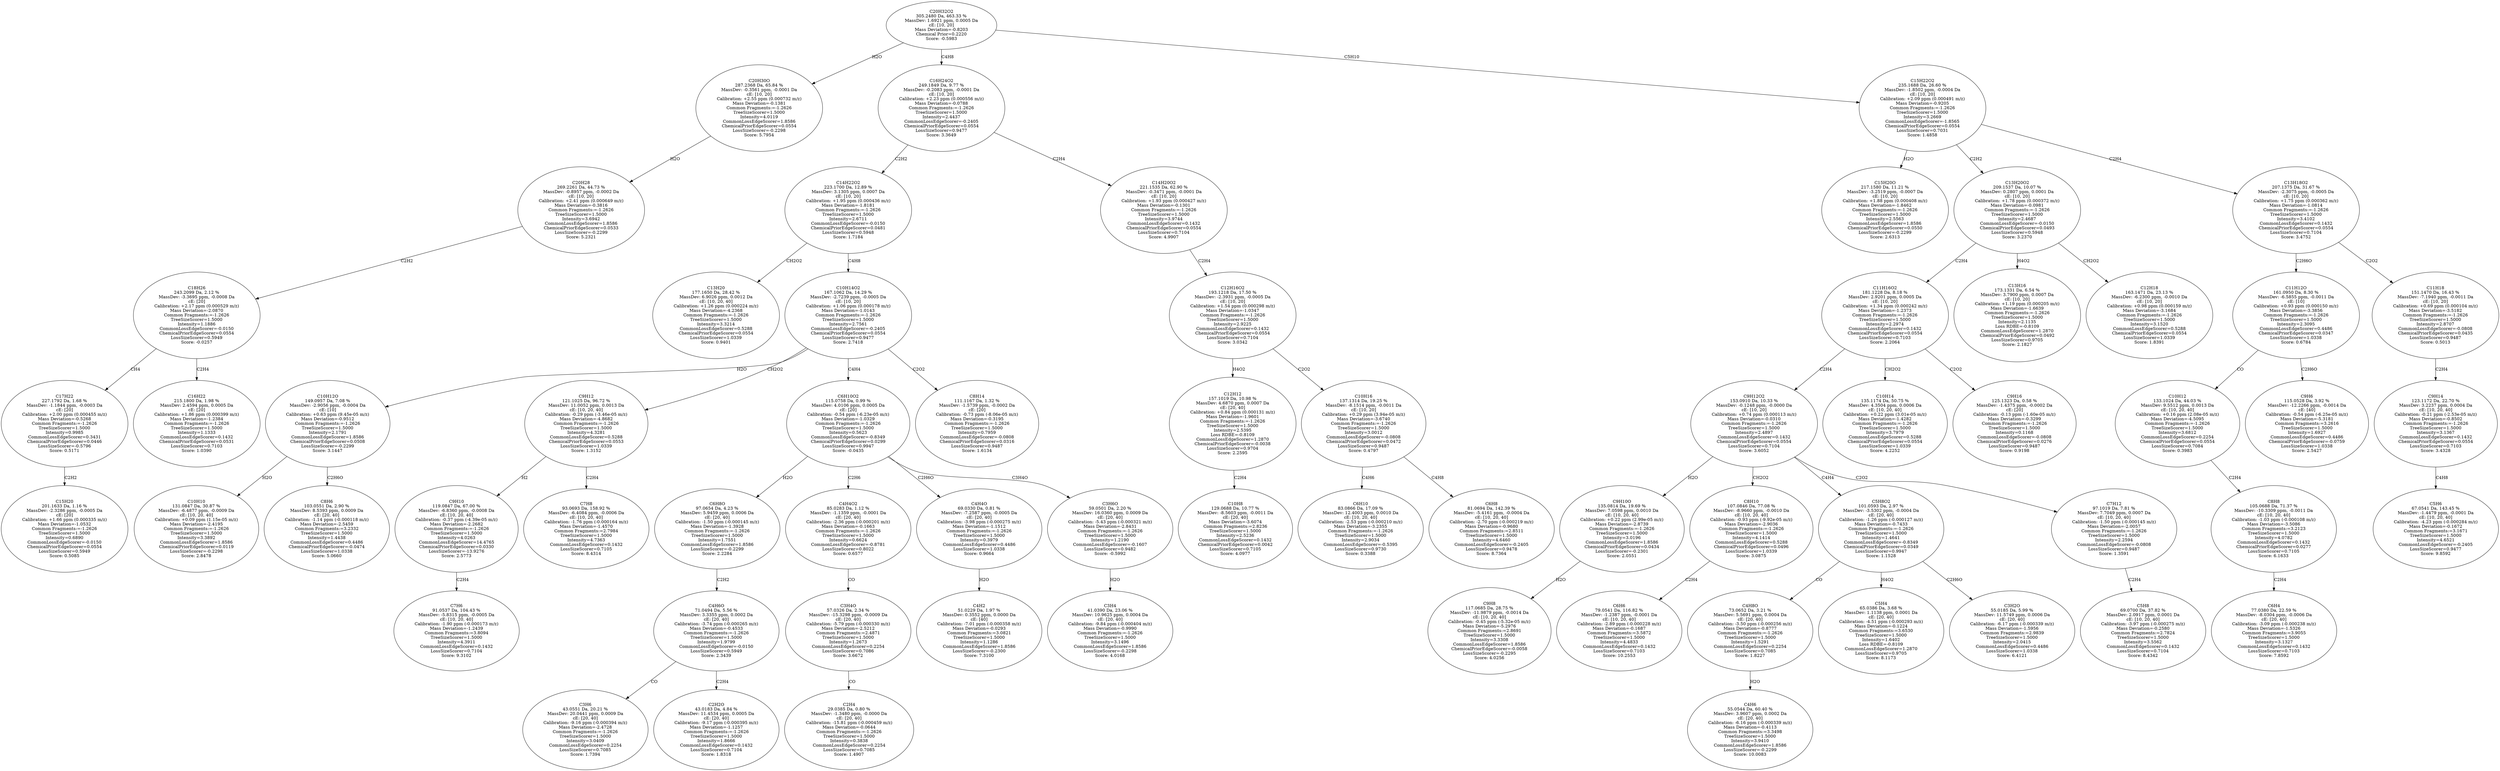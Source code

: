 strict digraph {
v1 [label="C15H20\n201.1633 Da, 1.16 %\nMassDev: -2.3286 ppm, -0.0005 Da\ncE: [20]\nCalibration: +1.66 ppm (0.000335 m/z)\nMass Deviation=-1.0532\nCommon Fragments:=-1.2626\nTreeSizeScorer=1.5000\nIntensity=0.6890\nCommonLossEdgeScorer=-0.0150\nChemicalPriorEdgeScorer=0.0554\nLossSizeScorer=0.5949\nScore: 0.5085"];
v2 [label="C17H22\n227.1792 Da, 1.68 %\nMassDev: -1.1844 ppm, -0.0003 Da\ncE: [20]\nCalibration: +2.00 ppm (0.000455 m/z)\nMass Deviation=-0.5268\nCommon Fragments:=-1.2626\nTreeSizeScorer=1.5000\nIntensity=0.9985\nCommonLossEdgeScorer=0.3431\nChemicalPriorEdgeScorer=0.0446\nLossSizeScorer=-0.5796\nScore: 0.5171"];
v3 [label="C16H22\n215.1800 Da, 1.98 %\nMassDev: 2.4594 ppm, 0.0005 Da\ncE: [20]\nCalibration: +1.86 ppm (0.000399 m/z)\nMass Deviation=-1.2384\nCommon Fragments:=-1.2626\nTreeSizeScorer=1.5000\nIntensity=1.1333\nCommonLossEdgeScorer=0.1432\nChemicalPriorEdgeScorer=0.0531\nLossSizeScorer=0.7103\nScore: 1.0390"];
v4 [label="C18H26\n243.2099 Da, 2.12 %\nMassDev: -3.3695 ppm, -0.0008 Da\ncE: [20]\nCalibration: +2.17 ppm (0.000529 m/z)\nMass Deviation=-2.0870\nCommon Fragments:=-1.2626\nTreeSizeScorer=1.5000\nIntensity=1.1886\nCommonLossEdgeScorer=-0.0150\nChemicalPriorEdgeScorer=0.0554\nLossSizeScorer=0.5949\nScore: -0.0257"];
v5 [label="C20H28\n269.2261 Da, 44.73 %\nMassDev: -0.8957 ppm, -0.0002 Da\ncE: [10, 20]\nCalibration: +2.41 ppm (0.000649 m/z)\nMass Deviation=-0.3816\nCommon Fragments:=-1.2626\nTreeSizeScorer=1.5000\nIntensity=3.6942\nCommonLossEdgeScorer=1.8586\nChemicalPriorEdgeScorer=0.0533\nLossSizeScorer=-0.2299\nScore: 5.2321"];
v6 [label="C20H30O\n287.2368 Da, 65.84 %\nMassDev: -0.3561 ppm, -0.0001 Da\ncE: [10, 20]\nCalibration: +2.55 ppm (0.000732 m/z)\nMass Deviation=-0.1381\nCommon Fragments:=-1.2626\nTreeSizeScorer=1.5000\nIntensity=4.0119\nCommonLossEdgeScorer=1.8586\nChemicalPriorEdgeScorer=0.0554\nLossSizeScorer=-0.2298\nScore: 5.7954"];
v7 [label="C13H20\n177.1650 Da, 28.42 %\nMassDev: 6.9026 ppm, 0.0012 Da\ncE: [10, 20, 40]\nCalibration: +1.26 ppm (0.000224 m/z)\nMass Deviation=-4.2368\nCommon Fragments:=-1.2626\nTreeSizeScorer=1.5000\nIntensity=3.3214\nCommonLossEdgeScorer=0.5288\nChemicalPriorEdgeScorer=0.0554\nLossSizeScorer=1.0339\nScore: 0.9401"];
v8 [label="C10H10\n131.0847 Da, 30.87 %\nMassDev: -6.4877 ppm, -0.0009 Da\ncE: [10, 20, 40]\nCalibration: +0.09 ppm (1.15e-05 m/z)\nMass Deviation=-2.4195\nCommon Fragments:=-1.2626\nTreeSizeScorer=1.5000\nIntensity=3.3892\nCommonLossEdgeScorer=1.8586\nChemicalPriorEdgeScorer=0.0119\nLossSizeScorer=-0.2298\nScore: 2.8478"];
v9 [label="C8H6\n103.0551 Da, 2.90 %\nMassDev: 8.5393 ppm, 0.0009 Da\ncE: [20, 40]\nCalibration: -1.14 ppm (-0.000118 m/z)\nMass Deviation=-2.5459\nCommon Fragments:=3.2332\nTreeSizeScorer=1.5000\nIntensity=1.4438\nCommonLossEdgeScorer=0.4486\nChemicalPriorEdgeScorer=-0.0474\nLossSizeScorer=1.0338\nScore: 5.0660"];
v10 [label="C10H12O\n149.0957 Da, 7.08 %\nMassDev: -2.9056 ppm, -0.0004 Da\ncE: [10]\nCalibration: +0.63 ppm (9.45e-05 m/z)\nMass Deviation=-0.9512\nCommon Fragments:=-1.2626\nTreeSizeScorer=1.5000\nIntensity=2.1791\nCommonLossEdgeScorer=1.8586\nChemicalPriorEdgeScorer=0.0508\nLossSizeScorer=-0.2299\nScore: 3.1447"];
v11 [label="C7H6\n91.0537 Da, 104.43 %\nMassDev: -5.8315 ppm, -0.0005 Da\ncE: [10, 20, 40]\nCalibration: -1.90 ppm (-0.000173 m/z)\nMass Deviation=-1.2439\nCommon Fragments:=3.8094\nTreeSizeScorer=1.5000\nIntensity=4.3911\nCommonLossEdgeScorer=0.1432\nLossSizeScorer=0.7104\nScore: 9.3102"];
v12 [label="C9H10\n119.0847 Da, 67.00 %\nMassDev: -6.8360 ppm, -0.0008 Da\ncE: [10, 20, 40]\nCalibration: -0.37 ppm (-4.39e-05 m/z)\nMass Deviation=-2.2682\nCommon Fragments:=-1.2626\nTreeSizeScorer=1.5000\nIntensity=4.0263\nCommonLossEdgeScorer=14.4765\nChemicalPriorEdgeScorer=0.0330\nLossSizeScorer=-13.9276\nScore: 2.5773"];
v13 [label="C7H8\n93.0693 Da, 158.92 %\nMassDev: -6.4084 ppm, -0.0006 Da\ncE: [10, 20, 40]\nCalibration: -1.76 ppm (-0.000164 m/z)\nMass Deviation=-1.4570\nCommon Fragments:=2.7984\nTreeSizeScorer=1.5000\nIntensity=4.7363\nCommonLossEdgeScorer=0.1432\nLossSizeScorer=0.7105\nScore: 8.4314"];
v14 [label="C9H12\n121.1025 Da, 96.72 %\nMassDev: 11.0052 ppm, 0.0013 Da\ncE: [10, 20, 40]\nCalibration: -0.29 ppm (-3.46e-05 m/z)\nMass Deviation=-4.8682\nCommon Fragments:=-1.2626\nTreeSizeScorer=1.5000\nIntensity=4.3281\nCommonLossEdgeScorer=0.5288\nChemicalPriorEdgeScorer=0.0553\nLossSizeScorer=1.0339\nScore: 1.3152"];
v15 [label="C3H6\n43.0551 Da, 20.21 %\nMassDev: 20.0441 ppm, 0.0009 Da\ncE: [20, 40]\nCalibration: -9.16 ppm (-0.000394 m/z)\nMass Deviation=-2.4728\nCommon Fragments:=-1.2626\nTreeSizeScorer=1.5000\nIntensity=3.0409\nCommonLossEdgeScorer=0.2254\nLossSizeScorer=0.7085\nScore: 1.7394"];
v16 [label="C2H2O\n43.0183 Da, 4.84 %\nMassDev: 11.4534 ppm, 0.0005 Da\ncE: [20, 40]\nCalibration: -9.17 ppm (-0.000395 m/z)\nMass Deviation=-1.1257\nCommon Fragments:=-1.2626\nTreeSizeScorer=1.5000\nIntensity=1.8666\nCommonLossEdgeScorer=0.1432\nLossSizeScorer=0.7104\nScore: 1.8318"];
v17 [label="C4H6O\n71.0494 Da, 5.56 %\nMassDev: 3.3355 ppm, 0.0002 Da\ncE: [20, 40]\nCalibration: -3.74 ppm (-0.000265 m/z)\nMass Deviation=-0.4533\nCommon Fragments:=-1.2626\nTreeSizeScorer=1.5000\nIntensity=1.9799\nCommonLossEdgeScorer=-0.0150\nLossSizeScorer=0.5949\nScore: 2.3439"];
v18 [label="C6H8O\n97.0654 Da, 4.23 %\nMassDev: 5.9459 ppm, 0.0006 Da\ncE: [20, 40]\nCalibration: -1.50 ppm (-0.000145 m/z)\nMass Deviation=-1.3928\nCommon Fragments:=-1.2626\nTreeSizeScorer=1.5000\nIntensity=1.7551\nCommonLossEdgeScorer=1.8586\nLossSizeScorer=-0.2299\nScore: 2.2284"];
v19 [label="C2H4\n29.0385 Da, 0.80 %\nMassDev: -1.3480 ppm, -0.0000 Da\ncE: [20, 40]\nCalibration: -15.81 ppm (-0.000459 m/z)\nMass Deviation=-0.0644\nCommon Fragments:=-1.2626\nTreeSizeScorer=1.5000\nIntensity=0.3838\nCommonLossEdgeScorer=0.2254\nLossSizeScorer=0.7085\nScore: 1.4907"];
v20 [label="C3H4O\n57.0326 Da, 2.34 %\nMassDev: -15.3298 ppm, -0.0009 Da\ncE: [20, 40]\nCalibration: -5.79 ppm (-0.000330 m/z)\nMass Deviation=-2.5212\nCommon Fragments:=2.4871\nTreeSizeScorer=1.5000\nIntensity=1.2673\nCommonLossEdgeScorer=0.2254\nLossSizeScorer=0.7086\nScore: 3.6672"];
v21 [label="C4H4O2\n85.0283 Da, 1.12 %\nMassDev: -1.1359 ppm, -0.0001 Da\ncE: [20, 40]\nCalibration: -2.36 ppm (-0.000201 m/z)\nMass Deviation=-0.1663\nCommon Fragments:=-1.2626\nTreeSizeScorer=1.5000\nIntensity=0.6624\nCommonLossEdgeScorer=-0.8781\nLossSizeScorer=0.8022\nScore: 0.6577"];
v22 [label="C4H2\n51.0229 Da, 1.97 %\nMassDev: 0.3552 ppm, 0.0000 Da\ncE: [40]\nCalibration: -7.01 ppm (-0.000358 m/z)\nMass Deviation=-0.0293\nCommon Fragments:=3.0821\nTreeSizeScorer=1.5000\nIntensity=1.1286\nCommonLossEdgeScorer=1.8586\nLossSizeScorer=-0.2300\nScore: 7.3100"];
v23 [label="C4H4O\n69.0330 Da, 0.81 %\nMassDev: -7.2587 ppm, -0.0005 Da\ncE: [20, 40]\nCalibration: -3.98 ppm (-0.000275 m/z)\nMass Deviation=-1.1512\nCommon Fragments:=-1.2626\nTreeSizeScorer=1.5000\nIntensity=0.3979\nCommonLossEdgeScorer=0.4486\nLossSizeScorer=1.0338\nScore: 0.9664"];
v24 [label="C3H4\n41.0390 Da, 23.06 %\nMassDev: 10.9625 ppm, 0.0004 Da\ncE: [20, 40]\nCalibration: -9.84 ppm (-0.000404 m/z)\nMass Deviation=-0.9990\nCommon Fragments:=-1.2626\nTreeSizeScorer=1.5000\nIntensity=3.1496\nCommonLossEdgeScorer=1.8586\nLossSizeScorer=-0.2298\nScore: 4.0168"];
v25 [label="C3H6O\n59.0501 Da, 2.20 %\nMassDev: 16.0360 ppm, 0.0009 Da\ncE: [20, 40]\nCalibration: -5.43 ppm (-0.000321 m/z)\nMass Deviation=-2.8431\nCommon Fragments:=-1.2626\nTreeSizeScorer=1.5000\nIntensity=1.2190\nCommonLossEdgeScorer=-0.1607\nLossSizeScorer=0.9482\nScore: -0.5992"];
v26 [label="C6H10O2\n115.0758 Da, 0.99 %\nMassDev: 4.0106 ppm, 0.0005 Da\ncE: [20]\nCalibration: -0.54 ppm (-6.23e-05 m/z)\nMass Deviation=-1.0329\nCommon Fragments:=-1.2626\nTreeSizeScorer=1.5000\nIntensity=0.5623\nCommonLossEdgeScorer=-0.8349\nChemicalPriorEdgeScorer=0.0299\nLossSizeScorer=0.9947\nScore: -0.0435"];
v27 [label="C8H14\n111.1167 Da, 1.32 %\nMassDev: -1.5739 ppm, -0.0002 Da\ncE: [20]\nCalibration: -0.73 ppm (-8.06e-05 m/z)\nMass Deviation=-0.3195\nCommon Fragments:=-1.2626\nTreeSizeScorer=1.5000\nIntensity=0.7959\nCommonLossEdgeScorer=-0.0808\nChemicalPriorEdgeScorer=0.0316\nLossSizeScorer=0.9487\nScore: 1.6134"];
v28 [label="C10H14O2\n167.1062 Da, 14.29 %\nMassDev: -2.7239 ppm, -0.0005 Da\ncE: [10, 20]\nCalibration: +1.06 ppm (0.000178 m/z)\nMass Deviation=-1.0143\nCommon Fragments:=-1.2626\nTreeSizeScorer=1.5000\nIntensity=2.7561\nCommonLossEdgeScorer=-0.2405\nChemicalPriorEdgeScorer=0.0554\nLossSizeScorer=0.9477\nScore: 2.7418"];
v29 [label="C14H22O2\n223.1700 Da, 12.89 %\nMassDev: 3.1305 ppm, 0.0007 Da\ncE: [10, 20]\nCalibration: +1.95 ppm (0.000436 m/z)\nMass Deviation=-1.8181\nCommon Fragments:=-1.2626\nTreeSizeScorer=1.5000\nIntensity=2.6711\nCommonLossEdgeScorer=-0.0150\nChemicalPriorEdgeScorer=0.0481\nLossSizeScorer=0.5948\nScore: 1.7184"];
v30 [label="C10H8\n129.0688 Da, 10.77 %\nMassDev: -8.5603 ppm, -0.0011 Da\ncE: [20, 40]\nMass Deviation=-3.6074\nCommon Fragments:=2.8236\nTreeSizeScorer=1.5000\nIntensity=2.5236\nCommonLossEdgeScorer=0.1432\nChemicalPriorEdgeScorer=0.0042\nLossSizeScorer=0.7105\nScore: 4.0977"];
v31 [label="C12H12\n157.1019 Da, 10.98 %\nMassDev: 4.6870 ppm, 0.0007 Da\ncE: [20, 40]\nCalibration: +0.84 ppm (0.000131 m/z)\nMass Deviation=-1.9601\nCommon Fragments:=-1.2626\nTreeSizeScorer=1.5000\nIntensity=2.5395\nLoss RDBE=-0.8109\nCommonLossEdgeScorer=1.2870\nChemicalPriorEdgeScorer=-0.0038\nLossSizeScorer=0.9704\nScore: 2.2595"];
v32 [label="C6H10\n83.0866 Da, 17.09 %\nMassDev: 12.4003 ppm, 0.0010 Da\ncE: [10, 20, 40]\nCalibration: -2.53 ppm (-0.000210 m/z)\nMass Deviation=-3.2355\nCommon Fragments:=-1.2626\nTreeSizeScorer=1.5000\nIntensity=2.9034\nCommonLossEdgeScorer=-0.5395\nLossSizeScorer=0.9730\nScore: 0.3388"];
v33 [label="C6H8\n81.0694 Da, 142.39 %\nMassDev: -5.4161 ppm, -0.0004 Da\ncE: [10, 20, 40]\nCalibration: -2.70 ppm (-0.000219 m/z)\nMass Deviation=-0.9680\nCommon Fragments:=2.8511\nTreeSizeScorer=1.5000\nIntensity=4.6460\nCommonLossEdgeScorer=-0.2405\nLossSizeScorer=0.9478\nScore: 8.7364"];
v34 [label="C10H16\n137.1314 Da, 19.25 %\nMassDev: -8.1514 ppm, -0.0011 Da\ncE: [10, 20]\nCalibration: +0.29 ppm (3.94e-05 m/z)\nMass Deviation=-3.6740\nCommon Fragments:=-1.2626\nTreeSizeScorer=1.5000\nIntensity=3.0012\nCommonLossEdgeScorer=-0.0808\nChemicalPriorEdgeScorer=0.0472\nLossSizeScorer=0.9487\nScore: 0.4797"];
v35 [label="C12H16O2\n193.1218 Da, 17.50 %\nMassDev: -2.3931 ppm, -0.0005 Da\ncE: [10, 20]\nCalibration: +1.54 ppm (0.000298 m/z)\nMass Deviation=-1.0347\nCommon Fragments:=-1.2626\nTreeSizeScorer=1.5000\nIntensity=2.9225\nCommonLossEdgeScorer=0.1432\nChemicalPriorEdgeScorer=0.0554\nLossSizeScorer=0.7104\nScore: 3.0342"];
v36 [label="C14H20O2\n221.1535 Da, 62.90 %\nMassDev: -0.3471 ppm, -0.0001 Da\ncE: [10, 20]\nCalibration: +1.93 ppm (0.000427 m/z)\nMass Deviation=-0.1301\nCommon Fragments:=-1.2626\nTreeSizeScorer=1.5000\nIntensity=3.9744\nCommonLossEdgeScorer=0.1432\nChemicalPriorEdgeScorer=0.0554\nLossSizeScorer=0.7104\nScore: 4.9907"];
v37 [label="C16H24O2\n249.1849 Da, 9.77 %\nMassDev: -0.2083 ppm, -0.0001 Da\ncE: [10, 20]\nCalibration: +2.23 ppm (0.000556 m/z)\nMass Deviation=-0.0788\nCommon Fragments:=-1.2626\nTreeSizeScorer=1.5000\nIntensity=2.4437\nCommonLossEdgeScorer=-0.2405\nChemicalPriorEdgeScorer=0.0554\nLossSizeScorer=0.9477\nScore: 3.3649"];
v38 [label="C15H20O\n217.1580 Da, 11.21 %\nMassDev: -3.2519 ppm, -0.0007 Da\ncE: [10, 20]\nCalibration: +1.88 ppm (0.000408 m/z)\nMass Deviation=-1.8462\nCommon Fragments:=-1.2626\nTreeSizeScorer=1.5000\nIntensity=2.5563\nCommonLossEdgeScorer=1.8586\nChemicalPriorEdgeScorer=0.0550\nLossSizeScorer=-0.2299\nScore: 2.6313"];
v39 [label="C9H8\n117.0685 Da, 28.75 %\nMassDev: -11.9879 ppm, -0.0014 Da\ncE: [10, 20, 40]\nCalibration: -0.45 ppm (-5.32e-05 m/z)\nMass Deviation=-5.2976\nCommon Fragments:=2.8691\nTreeSizeScorer=1.5000\nIntensity=3.3308\nCommonLossEdgeScorer=1.8586\nChemicalPriorEdgeScorer=-0.0058\nLossSizeScorer=-0.2295\nScore: 4.0256"];
v40 [label="C9H10O\n135.0814 Da, 19.69 %\nMassDev: 7.0598 ppm, 0.0010 Da\ncE: [10, 20, 40]\nCalibration: +0.22 ppm (2.99e-05 m/z)\nMass Deviation=-2.8739\nCommon Fragments:=-1.2626\nTreeSizeScorer=1.5000\nIntensity=3.0196\nCommonLossEdgeScorer=1.8586\nChemicalPriorEdgeScorer=0.0434\nLossSizeScorer=-0.2301\nScore: 2.0551"];
v41 [label="C6H6\n79.0541 Da, 116.82 %\nMassDev: -1.2387 ppm, -0.0001 Da\ncE: [10, 20, 40]\nCalibration: -2.89 ppm (-0.000228 m/z)\nMass Deviation=-0.1687\nCommon Fragments:=3.5872\nTreeSizeScorer=1.5000\nIntensity=4.4833\nCommonLossEdgeScorer=0.1432\nLossSizeScorer=0.7103\nScore: 10.2553"];
v42 [label="C8H10\n107.0846 Da, 77.08 %\nMassDev: -8.9660 ppm, -0.0010 Da\ncE: [10, 20, 40]\nCalibration: -0.93 ppm (-9.92e-05 m/z)\nMass Deviation=-2.9036\nCommon Fragments:=-1.2626\nTreeSizeScorer=1.5000\nIntensity=4.1414\nCommonLossEdgeScorer=0.5288\nChemicalPriorEdgeScorer=0.0496\nLossSizeScorer=1.0339\nScore: 3.0875"];
v43 [label="C4H6\n55.0544 Da, 60.40 %\nMassDev: 3.9607 ppm, 0.0002 Da\ncE: [20, 40]\nCalibration: -6.16 ppm (-0.000339 m/z)\nMass Deviation=-0.4113\nCommon Fragments:=3.3498\nTreeSizeScorer=1.5000\nIntensity=3.9410\nCommonLossEdgeScorer=1.8586\nLossSizeScorer=-0.2299\nScore: 10.0083"];
v44 [label="C4H8O\n73.0652 Da, 3.21 %\nMassDev: 5.5691 ppm, 0.0004 Da\ncE: [20, 40]\nCalibration: -3.50 ppm (-0.000256 m/z)\nMass Deviation=-0.8777\nCommon Fragments:=-1.2626\nTreeSizeScorer=1.5000\nIntensity=1.5291\nCommonLossEdgeScorer=0.2254\nLossSizeScorer=0.7085\nScore: 1.8227"];
v45 [label="C5H4\n65.0386 Da, 3.68 %\nMassDev: 1.1138 ppm, 0.0001 Da\ncE: [20, 40]\nCalibration: -4.51 ppm (-0.000293 m/z)\nMass Deviation=-0.1224\nCommon Fragments:=3.6530\nTreeSizeScorer=1.5000\nIntensity=1.6402\nLoss RDBE=-0.8109\nCommonLossEdgeScorer=1.2870\nLossSizeScorer=0.9705\nScore: 8.1173"];
v46 [label="C3H2O\n55.0185 Da, 5.99 %\nMassDev: 11.5749 ppm, 0.0006 Da\ncE: [20, 40]\nCalibration: -6.17 ppm (-0.000339 m/z)\nMass Deviation=-1.5956\nCommon Fragments:=2.9839\nTreeSizeScorer=1.5000\nIntensity=2.0415\nCommonLossEdgeScorer=0.4486\nLossSizeScorer=1.0338\nScore: 6.4121"];
v47 [label="C5H8O2\n101.0593 Da, 2.97 %\nMassDev: -3.5302 ppm, -0.0004 Da\ncE: [20, 40]\nCalibration: -1.26 ppm (-0.000127 m/z)\nMass Deviation=-0.7433\nCommon Fragments:=-1.2626\nTreeSizeScorer=1.5000\nIntensity=1.4641\nCommonLossEdgeScorer=-0.8349\nChemicalPriorEdgeScorer=0.0349\nLossSizeScorer=0.9947\nScore: 1.1528"];
v48 [label="C5H8\n69.0700 Da, 37.82 %\nMassDev: 2.0917 ppm, 0.0001 Da\ncE: [10, 20, 40]\nCalibration: -3.97 ppm (-0.000275 m/z)\nMass Deviation=-0.2580\nCommon Fragments:=2.7824\nTreeSizeScorer=1.5000\nIntensity=3.5562\nCommonLossEdgeScorer=0.1432\nLossSizeScorer=0.7104\nScore: 8.4342"];
v49 [label="C7H12\n97.1019 Da, 7.81 %\nMassDev: 7.7049 ppm, 0.0007 Da\ncE: [10, 20, 40]\nCalibration: -1.50 ppm (-0.000145 m/z)\nMass Deviation=-2.0057\nCommon Fragments:=-1.2626\nTreeSizeScorer=1.5000\nIntensity=2.2594\nCommonLossEdgeScorer=-0.0808\nLossSizeScorer=0.9487\nScore: 1.3591"];
v50 [label="C9H12O2\n153.0910 Da, 10.33 %\nMassDev: -0.1248 ppm, -0.0000 Da\ncE: [10, 20]\nCalibration: +0.74 ppm (0.000113 m/z)\nMass Deviation=-0.0310\nCommon Fragments:=-1.2626\nTreeSizeScorer=1.5000\nIntensity=2.4897\nCommonLossEdgeScorer=0.1432\nChemicalPriorEdgeScorer=0.0554\nLossSizeScorer=0.7104\nScore: 3.6052"];
v51 [label="C10H14\n135.1174 Da, 50.75 %\nMassDev: 4.3504 ppm, 0.0006 Da\ncE: [10, 20, 40]\nCalibration: +0.22 ppm (3.01e-05 m/z)\nMass Deviation=-1.4282\nCommon Fragments:=-1.2626\nTreeSizeScorer=1.5000\nIntensity=3.7979\nCommonLossEdgeScorer=0.5288\nChemicalPriorEdgeScorer=0.0554\nLossSizeScorer=1.0339\nScore: 4.2252"];
v52 [label="C9H16\n125.1323 Da, 0.58 %\nMassDev: -1.4375 ppm, -0.0002 Da\ncE: [20]\nCalibration: -0.13 ppm (-1.60e-05 m/z)\nMass Deviation=-0.3299\nCommon Fragments:=-1.2626\nTreeSizeScorer=1.5000\nIntensity=0.1168\nCommonLossEdgeScorer=-0.0808\nChemicalPriorEdgeScorer=0.0276\nLossSizeScorer=0.9487\nScore: 0.9198"];
v53 [label="C11H16O2\n181.1228 Da, 8.18 %\nMassDev: 2.9201 ppm, 0.0005 Da\ncE: [10, 20]\nCalibration: +1.34 ppm (0.000242 m/z)\nMass Deviation=-1.2373\nCommon Fragments:=-1.2626\nTreeSizeScorer=1.5000\nIntensity=2.2974\nCommonLossEdgeScorer=0.1432\nChemicalPriorEdgeScorer=0.0554\nLossSizeScorer=0.7103\nScore: 2.2064"];
v54 [label="C13H16\n173.1331 Da, 6.54 %\nMassDev: 3.7900 ppm, 0.0007 Da\ncE: [10, 20]\nCalibration: +1.19 ppm (0.000205 m/z)\nMass Deviation=-1.6639\nCommon Fragments:=-1.2626\nTreeSizeScorer=1.5000\nIntensity=2.1135\nLoss RDBE=-0.8109\nCommonLossEdgeScorer=1.2870\nChemicalPriorEdgeScorer=0.0492\nLossSizeScorer=0.9705\nScore: 2.1827"];
v55 [label="C12H18\n163.1471 Da, 23.13 %\nMassDev: -6.2300 ppm, -0.0010 Da\ncE: [10, 20]\nCalibration: +0.98 ppm (0.000159 m/z)\nMass Deviation=-3.1684\nCommon Fragments:=-1.2626\nTreeSizeScorer=1.5000\nIntensity=3.1520\nCommonLossEdgeScorer=0.5288\nChemicalPriorEdgeScorer=0.0554\nLossSizeScorer=1.0339\nScore: 1.8391"];
v56 [label="C13H20O2\n209.1537 Da, 10.07 %\nMassDev: 0.2807 ppm, 0.0001 Da\ncE: [10, 20]\nCalibration: +1.78 ppm (0.000372 m/z)\nMass Deviation=-0.0981\nCommon Fragments:=-1.2626\nTreeSizeScorer=1.5000\nIntensity=2.4687\nCommonLossEdgeScorer=-0.0150\nChemicalPriorEdgeScorer=0.0493\nLossSizeScorer=0.5948\nScore: 3.2370"];
v57 [label="C6H4\n77.0380 Da, 22.59 %\nMassDev: -8.0304 ppm, -0.0006 Da\ncE: [20, 40]\nCalibration: -3.09 ppm (-0.000238 m/z)\nMass Deviation=-1.5326\nCommon Fragments:=3.9055\nTreeSizeScorer=1.5000\nIntensity=3.1327\nCommonLossEdgeScorer=0.1432\nLossSizeScorer=0.7103\nScore: 7.8592"];
v58 [label="C8H8\n105.0688 Da, 71.37 %\nMassDev: -10.3309 ppm, -0.0011 Da\ncE: [10, 20, 40]\nCalibration: -1.03 ppm (-0.000108 m/z)\nMass Deviation=-3.5086\nCommon Fragments:=3.2123\nTreeSizeScorer=1.5000\nIntensity=4.0782\nCommonLossEdgeScorer=0.1432\nChemicalPriorEdgeScorer=0.0277\nLossSizeScorer=0.7105\nScore: 6.1633"];
v59 [label="C10H12\n133.1024 Da, 44.03 %\nMassDev: 9.5512 ppm, 0.0013 Da\ncE: [10, 20, 40]\nCalibration: +0.16 ppm (2.08e-05 m/z)\nMass Deviation=-4.5095\nCommon Fragments:=-1.2626\nTreeSizeScorer=1.5000\nIntensity=3.6812\nCommonLossEdgeScorer=0.2254\nChemicalPriorEdgeScorer=0.0554\nLossSizeScorer=0.7084\nScore: 0.3983"];
v60 [label="C9H6\n115.0528 Da, 3.92 %\nMassDev: -12.2266 ppm, -0.0014 Da\ncE: [40]\nCalibration: -0.54 ppm (-6.25e-05 m/z)\nMass Deviation=-5.3181\nCommon Fragments:=3.2616\nTreeSizeScorer=1.5000\nIntensity=1.6927\nCommonLossEdgeScorer=0.4486\nChemicalPriorEdgeScorer=-0.0759\nLossSizeScorer=1.0338\nScore: 2.5427"];
v61 [label="C11H12O\n161.0950 Da, 8.30 %\nMassDev: -6.5855 ppm, -0.0011 Da\ncE: [10]\nCalibration: +0.93 ppm (0.000150 m/z)\nMass Deviation=-3.3856\nCommon Fragments:=-1.2626\nTreeSizeScorer=1.5000\nIntensity=2.3095\nCommonLossEdgeScorer=0.4486\nChemicalPriorEdgeScorer=0.0347\nLossSizeScorer=1.0338\nScore: 0.6784"];
v62 [label="C5H6\n67.0541 Da, 143.45 %\nMassDev: -1.4479 ppm, -0.0001 Da\ncE: [10, 20, 40]\nCalibration: -4.23 ppm (-0.000284 m/z)\nMass Deviation=-0.1672\nCommon Fragments:=3.1671\nTreeSizeScorer=1.5000\nIntensity=4.6521\nCommonLossEdgeScorer=-0.2405\nLossSizeScorer=0.9477\nScore: 9.8592"];
v63 [label="C9H14\n123.1172 Da, 22.70 %\nMassDev: 3.2237 ppm, 0.0004 Da\ncE: [10, 20, 40]\nCalibration: -0.21 ppm (-2.53e-05 m/z)\nMass Deviation=-0.8502\nCommon Fragments:=-1.2626\nTreeSizeScorer=1.5000\nIntensity=3.1367\nCommonLossEdgeScorer=0.1432\nChemicalPriorEdgeScorer=0.0554\nLossSizeScorer=0.7103\nScore: 3.4328"];
v64 [label="C11H18\n151.1470 Da, 16.43 %\nMassDev: -7.1940 ppm, -0.0011 Da\ncE: [10, 20]\nCalibration: +0.69 ppm (0.000104 m/z)\nMass Deviation=-3.5182\nCommon Fragments:=-1.2626\nTreeSizeScorer=1.5000\nIntensity=2.8707\nCommonLossEdgeScorer=-0.0808\nChemicalPriorEdgeScorer=0.0435\nLossSizeScorer=0.9487\nScore: 0.5013"];
v65 [label="C13H18O2\n207.1375 Da, 31.67 %\nMassDev: -2.3075 ppm, -0.0005 Da\ncE: [10, 20]\nCalibration: +1.75 ppm (0.000362 m/z)\nMass Deviation=-1.0814\nCommon Fragments:=-1.2626\nTreeSizeScorer=1.5000\nIntensity=3.4102\nCommonLossEdgeScorer=0.1432\nChemicalPriorEdgeScorer=0.0554\nLossSizeScorer=0.7104\nScore: 3.4752"];
v66 [label="C15H22O2\n235.1688 Da, 26.60 %\nMassDev: -1.8502 ppm, -0.0004 Da\ncE: [10, 20]\nCalibration: +2.09 ppm (0.000491 m/z)\nMass Deviation=-0.9205\nCommon Fragments:=-1.2626\nTreeSizeScorer=1.5000\nIntensity=3.2669\nCommonLossEdgeScorer=-1.8565\nChemicalPriorEdgeScorer=0.0554\nLossSizeScorer=0.7031\nScore: 1.4858"];
v67 [label="C20H32O2\n305.2480 Da, 463.33 %\nMassDev: 1.6921 ppm, 0.0005 Da\ncE: [10, 20]\nMass Deviation=-0.8203\nChemical Prior=0.2220\nScore: -0.5983"];
v2 -> v1 [label="C2H2"];
v4 -> v2 [label="CH4"];
v4 -> v3 [label="C2H4"];
v5 -> v4 [label="C2H2"];
v6 -> v5 [label="H2O"];
v67 -> v6 [label="H2O"];
v29 -> v7 [label="CH2O2"];
v10 -> v8 [label="H2O"];
v10 -> v9 [label="C2H6O"];
v28 -> v10 [label="H2O"];
v12 -> v11 [label="C2H4"];
v14 -> v12 [label="H2"];
v14 -> v13 [label="C2H4"];
v28 -> v14 [label="CH2O2"];
v17 -> v15 [label="CO"];
v17 -> v16 [label="C2H4"];
v18 -> v17 [label="C2H2"];
v26 -> v18 [label="H2O"];
v20 -> v19 [label="CO"];
v21 -> v20 [label="CO"];
v26 -> v21 [label="C2H6"];
v23 -> v22 [label="H2O"];
v26 -> v23 [label="C2H6O"];
v25 -> v24 [label="H2O"];
v26 -> v25 [label="C3H4O"];
v28 -> v26 [label="C4H4"];
v28 -> v27 [label="C2O2"];
v29 -> v28 [label="C4H8"];
v37 -> v29 [label="C2H2"];
v31 -> v30 [label="C2H4"];
v35 -> v31 [label="H4O2"];
v34 -> v32 [label="C4H6"];
v34 -> v33 [label="C4H8"];
v35 -> v34 [label="C2O2"];
v36 -> v35 [label="C2H4"];
v37 -> v36 [label="C2H4"];
v67 -> v37 [label="C4H8"];
v66 -> v38 [label="H2O"];
v40 -> v39 [label="H2O"];
v50 -> v40 [label="H2O"];
v42 -> v41 [label="C2H4"];
v50 -> v42 [label="CH2O2"];
v44 -> v43 [label="H2O"];
v47 -> v44 [label="CO"];
v47 -> v45 [label="H4O2"];
v47 -> v46 [label="C2H6O"];
v50 -> v47 [label="C4H4"];
v49 -> v48 [label="C2H4"];
v50 -> v49 [label="C2O2"];
v53 -> v50 [label="C2H4"];
v53 -> v51 [label="CH2O2"];
v53 -> v52 [label="C2O2"];
v56 -> v53 [label="C2H4"];
v56 -> v54 [label="H4O2"];
v56 -> v55 [label="CH2O2"];
v66 -> v56 [label="C2H2"];
v58 -> v57 [label="C2H4"];
v59 -> v58 [label="C2H4"];
v61 -> v59 [label="CO"];
v61 -> v60 [label="C2H6O"];
v65 -> v61 [label="C2H6O"];
v63 -> v62 [label="C4H8"];
v64 -> v63 [label="C2H4"];
v65 -> v64 [label="C2O2"];
v66 -> v65 [label="C2H4"];
v67 -> v66 [label="C5H10"];
}